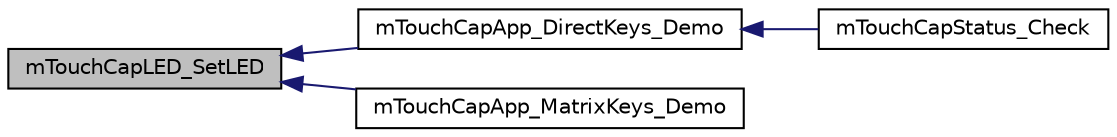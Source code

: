 digraph "mTouchCapLED_SetLED"
{
  edge [fontname="Helvetica",fontsize="10",labelfontname="Helvetica",labelfontsize="10"];
  node [fontname="Helvetica",fontsize="10",shape=record];
  rankdir="LR";
  Node1 [label="mTouchCapLED_SetLED",height=0.2,width=0.4,color="black", fillcolor="grey75", style="filled", fontcolor="black"];
  Node1 -> Node2 [dir="back",color="midnightblue",fontsize="10",style="solid",fontname="Helvetica"];
  Node2 [label="mTouchCapApp_DirectKeys_Demo",height=0.2,width=0.4,color="black", fillcolor="white", style="filled",URL="$m_touch_cap_app___direct_keys_8c.html#aba67c6f5d9c0408ea1f18458d8dc8ae4"];
  Node2 -> Node3 [dir="back",color="midnightblue",fontsize="10",style="solid",fontname="Helvetica"];
  Node3 [label="mTouchCapStatus_Check",height=0.2,width=0.4,color="black", fillcolor="white", style="filled",URL="$m_touch_cap_status_8c.html#a3339a80a469c0bd6e945640c9166d133"];
  Node1 -> Node4 [dir="back",color="midnightblue",fontsize="10",style="solid",fontname="Helvetica"];
  Node4 [label="mTouchCapApp_MatrixKeys_Demo",height=0.2,width=0.4,color="black", fillcolor="white", style="filled",URL="$m_touch_cap_app___matrix_keys_8c.html#a60566bdd64a444f711f1485b95434553"];
}
